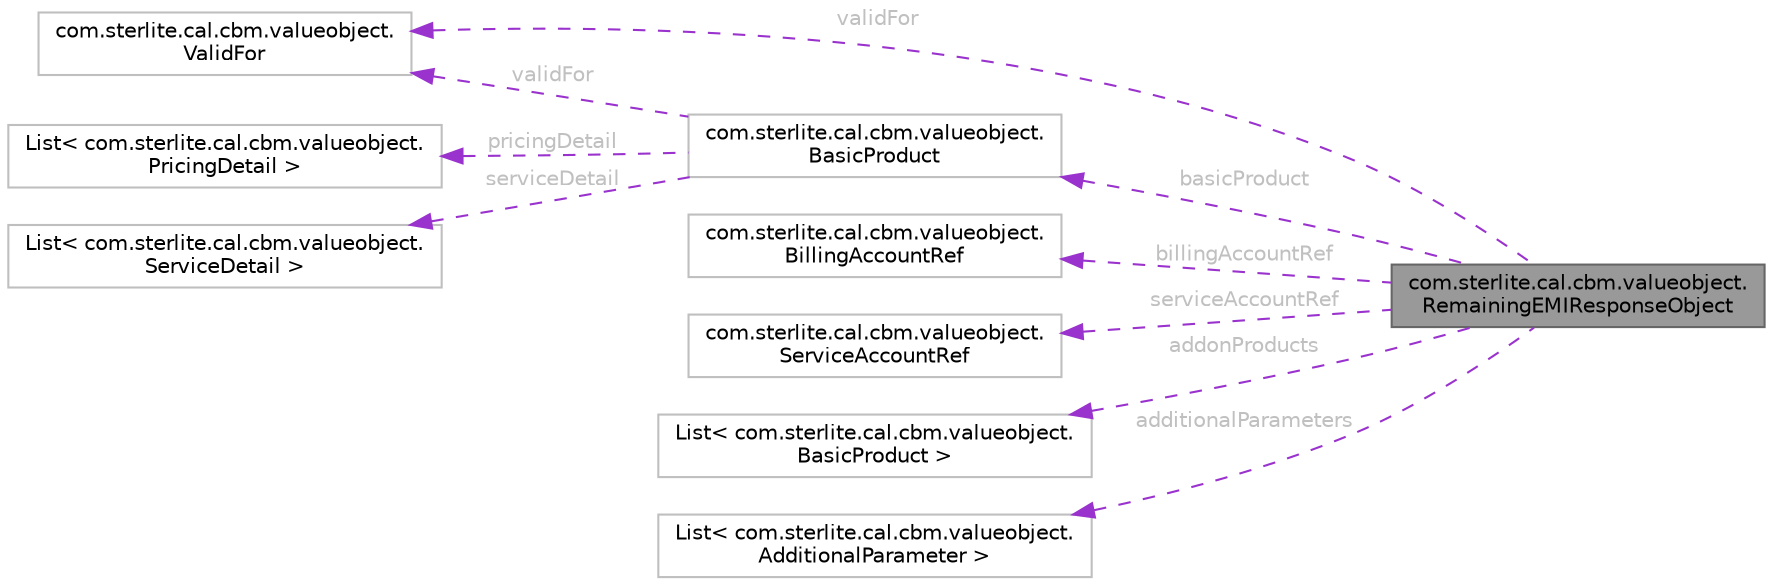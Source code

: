 digraph "com.sterlite.cal.cbm.valueobject.RemainingEMIResponseObject"
{
 // LATEX_PDF_SIZE
  bgcolor="transparent";
  edge [fontname=Helvetica,fontsize=10,labelfontname=Helvetica,labelfontsize=10];
  node [fontname=Helvetica,fontsize=10,shape=box,height=0.2,width=0.4];
  rankdir="LR";
  Node1 [id="Node000001",label="com.sterlite.cal.cbm.valueobject.\lRemainingEMIResponseObject",height=0.2,width=0.4,color="gray40", fillcolor="grey60", style="filled", fontcolor="black",tooltip=" "];
  Node2 -> Node1 [id="edge1_Node000001_Node000002",dir="back",color="darkorchid3",style="dashed",tooltip=" ",label=" validFor",fontcolor="grey" ];
  Node2 [id="Node000002",label="com.sterlite.cal.cbm.valueobject.\lValidFor",height=0.2,width=0.4,color="grey75", fillcolor="white", style="filled",URL="$classcom_1_1sterlite_1_1cal_1_1cbm_1_1valueobject_1_1_valid_for.html",tooltip=" "];
  Node3 -> Node1 [id="edge2_Node000001_Node000003",dir="back",color="darkorchid3",style="dashed",tooltip=" ",label=" billingAccountRef",fontcolor="grey" ];
  Node3 [id="Node000003",label="com.sterlite.cal.cbm.valueobject.\lBillingAccountRef",height=0.2,width=0.4,color="grey75", fillcolor="white", style="filled",URL="$classcom_1_1sterlite_1_1cal_1_1cbm_1_1valueobject_1_1_billing_account_ref.html",tooltip=" "];
  Node4 -> Node1 [id="edge3_Node000001_Node000004",dir="back",color="darkorchid3",style="dashed",tooltip=" ",label=" serviceAccountRef",fontcolor="grey" ];
  Node4 [id="Node000004",label="com.sterlite.cal.cbm.valueobject.\lServiceAccountRef",height=0.2,width=0.4,color="grey75", fillcolor="white", style="filled",URL="$classcom_1_1sterlite_1_1cal_1_1cbm_1_1valueobject_1_1_service_account_ref.html",tooltip=" "];
  Node5 -> Node1 [id="edge4_Node000001_Node000005",dir="back",color="darkorchid3",style="dashed",tooltip=" ",label=" basicProduct",fontcolor="grey" ];
  Node5 [id="Node000005",label="com.sterlite.cal.cbm.valueobject.\lBasicProduct",height=0.2,width=0.4,color="grey75", fillcolor="white", style="filled",URL="$classcom_1_1sterlite_1_1cal_1_1cbm_1_1valueobject_1_1_basic_product.html",tooltip=" "];
  Node2 -> Node5 [id="edge5_Node000005_Node000002",dir="back",color="darkorchid3",style="dashed",tooltip=" ",label=" validFor",fontcolor="grey" ];
  Node6 -> Node5 [id="edge6_Node000005_Node000006",dir="back",color="darkorchid3",style="dashed",tooltip=" ",label=" pricingDetail",fontcolor="grey" ];
  Node6 [id="Node000006",label="List\< com.sterlite.cal.cbm.valueobject.\lPricingDetail \>",height=0.2,width=0.4,color="grey75", fillcolor="white", style="filled",tooltip=" "];
  Node7 -> Node5 [id="edge7_Node000005_Node000007",dir="back",color="darkorchid3",style="dashed",tooltip=" ",label=" serviceDetail",fontcolor="grey" ];
  Node7 [id="Node000007",label="List\< com.sterlite.cal.cbm.valueobject.\lServiceDetail \>",height=0.2,width=0.4,color="grey75", fillcolor="white", style="filled",tooltip=" "];
  Node8 -> Node1 [id="edge8_Node000001_Node000008",dir="back",color="darkorchid3",style="dashed",tooltip=" ",label=" addonProducts",fontcolor="grey" ];
  Node8 [id="Node000008",label="List\< com.sterlite.cal.cbm.valueobject.\lBasicProduct \>",height=0.2,width=0.4,color="grey75", fillcolor="white", style="filled",tooltip=" "];
  Node9 -> Node1 [id="edge9_Node000001_Node000009",dir="back",color="darkorchid3",style="dashed",tooltip=" ",label=" additionalParameters",fontcolor="grey" ];
  Node9 [id="Node000009",label="List\< com.sterlite.cal.cbm.valueobject.\lAdditionalParameter \>",height=0.2,width=0.4,color="grey75", fillcolor="white", style="filled",tooltip=" "];
}

